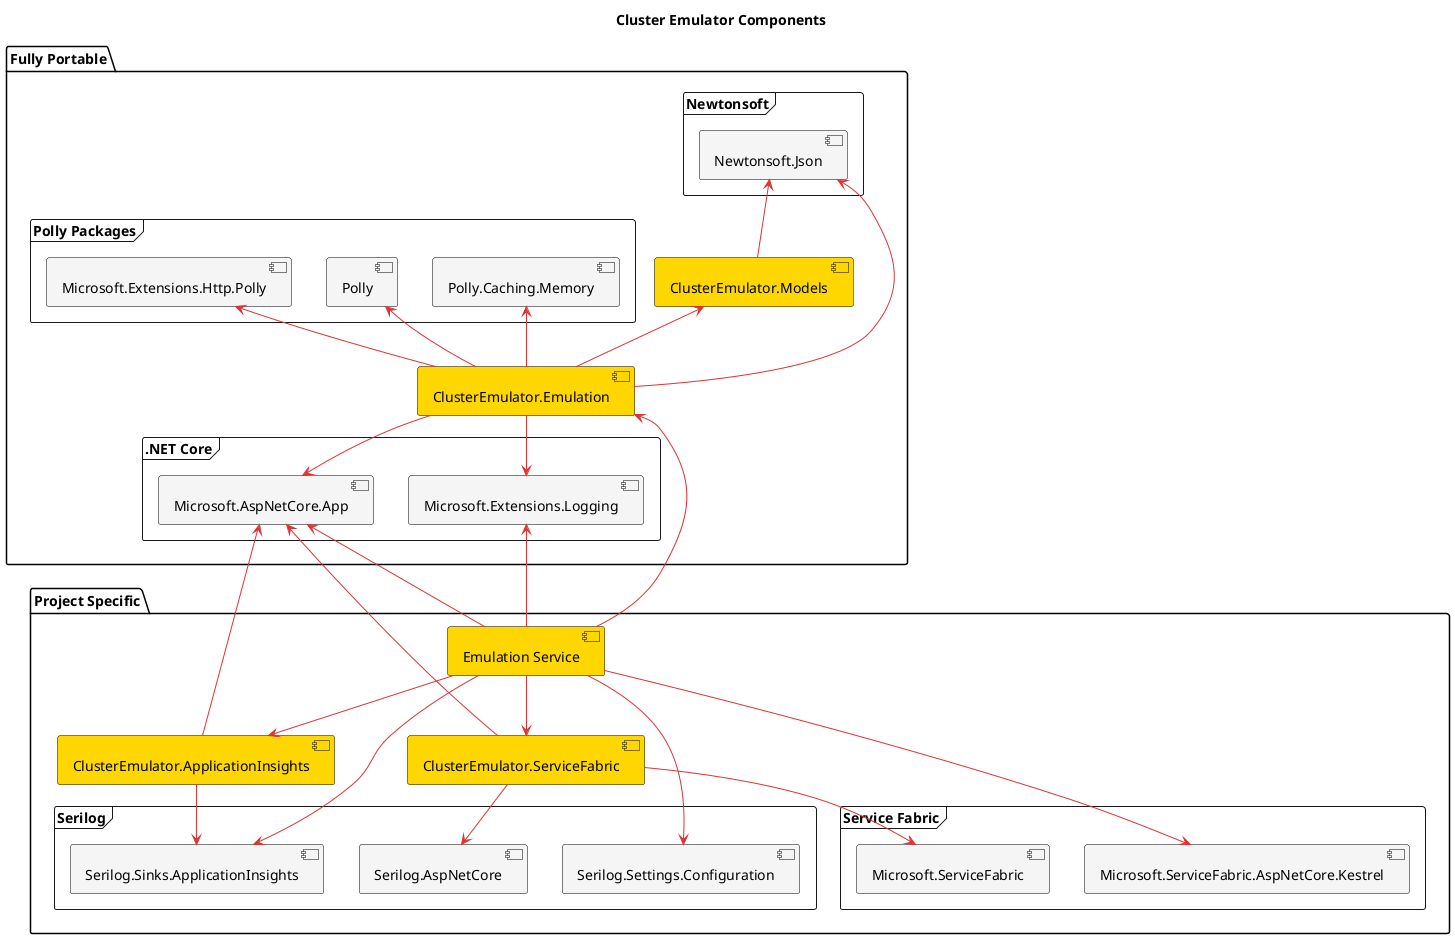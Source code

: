 @startuml

skinparam component {
  FontName Arial
  BorderColor black
  BackgroundColor gold
  ArrowColor #DD3333
}

title Cluster Emulator Components

package "Project Specific" {
  [ClusterEmulator.ApplicationInsights]
  [ClusterEmulator.ServiceFabric]
  [Emulation Service]

  frame "Serilog" {
    [Serilog.AspNetCore] #WhiteSmoke
    [Serilog.Settings.Configuration] #WhiteSmoke
    [Serilog.Sinks.ApplicationInsights] #WhiteSmoke
  }

  frame "Service Fabric" {
    [Microsoft.ServiceFabric] #WhiteSmoke
    [Microsoft.ServiceFabric.AspNetCore.Kestrel] #WhiteSmoke
  }
}

package "Fully Portable" {
  [ClusterEmulator.Emulation]
  [ClusterEmulator.Models]

  frame ".NET Core" {
    [Microsoft.AspNetCore.App] #WhiteSmoke
    [Microsoft.Extensions.Logging] #WhiteSmoke
  }

  frame "Newtonsoft" {
    [Newtonsoft.Json] #WhiteSmoke
  }

  frame "Polly Packages" {
    [Microsoft.Extensions.Http.Polly] #WhiteSmoke
    [Polly] #WhiteSmoke
    [Polly.Caching.Memory] #WhiteSmoke
  }
}

[Emulation Service] --> [ClusterEmulator.ApplicationInsights]
[Emulation Service] -up-> [ClusterEmulator.Emulation]
[Emulation Service] --> [ClusterEmulator.ServiceFabric]
[Emulation Service] -up-> [Microsoft.AspNetCore.App]
[Emulation Service] -up-> [Microsoft.Extensions.Logging]
[Emulation Service] --> [Microsoft.ServiceFabric.AspNetCore.Kestrel]
[Emulation Service] --> [Serilog.Settings.Configuration]
[Emulation Service] --> [Serilog.Sinks.ApplicationInsights]

[ClusterEmulator.ApplicationInsights] -up-> [Microsoft.AspNetCore.App]
[ClusterEmulator.ApplicationInsights] --> [Serilog.Sinks.ApplicationInsights]

[ClusterEmulator.Emulation] -up-> [ClusterEmulator.Models]
[ClusterEmulator.Emulation] --> [Microsoft.AspNetCore.App]
[ClusterEmulator.Emulation] -up-> [Microsoft.Extensions.Http.Polly]
[ClusterEmulator.Emulation] --> [Microsoft.Extensions.Logging]
[ClusterEmulator.Emulation] -up-> [Newtonsoft.Json]
[ClusterEmulator.Emulation] -up-> [Polly]
[ClusterEmulator.Emulation] -up-> [Polly.Caching.Memory]

[ClusterEmulator.Models] -up-> [Newtonsoft.Json]

[ClusterEmulator.ServiceFabric] -up-> [Microsoft.AspNetCore.App]
[ClusterEmulator.ServiceFabric] --> [Microsoft.ServiceFabric]
[ClusterEmulator.ServiceFabric] --> [Serilog.AspNetCore]

@enduml